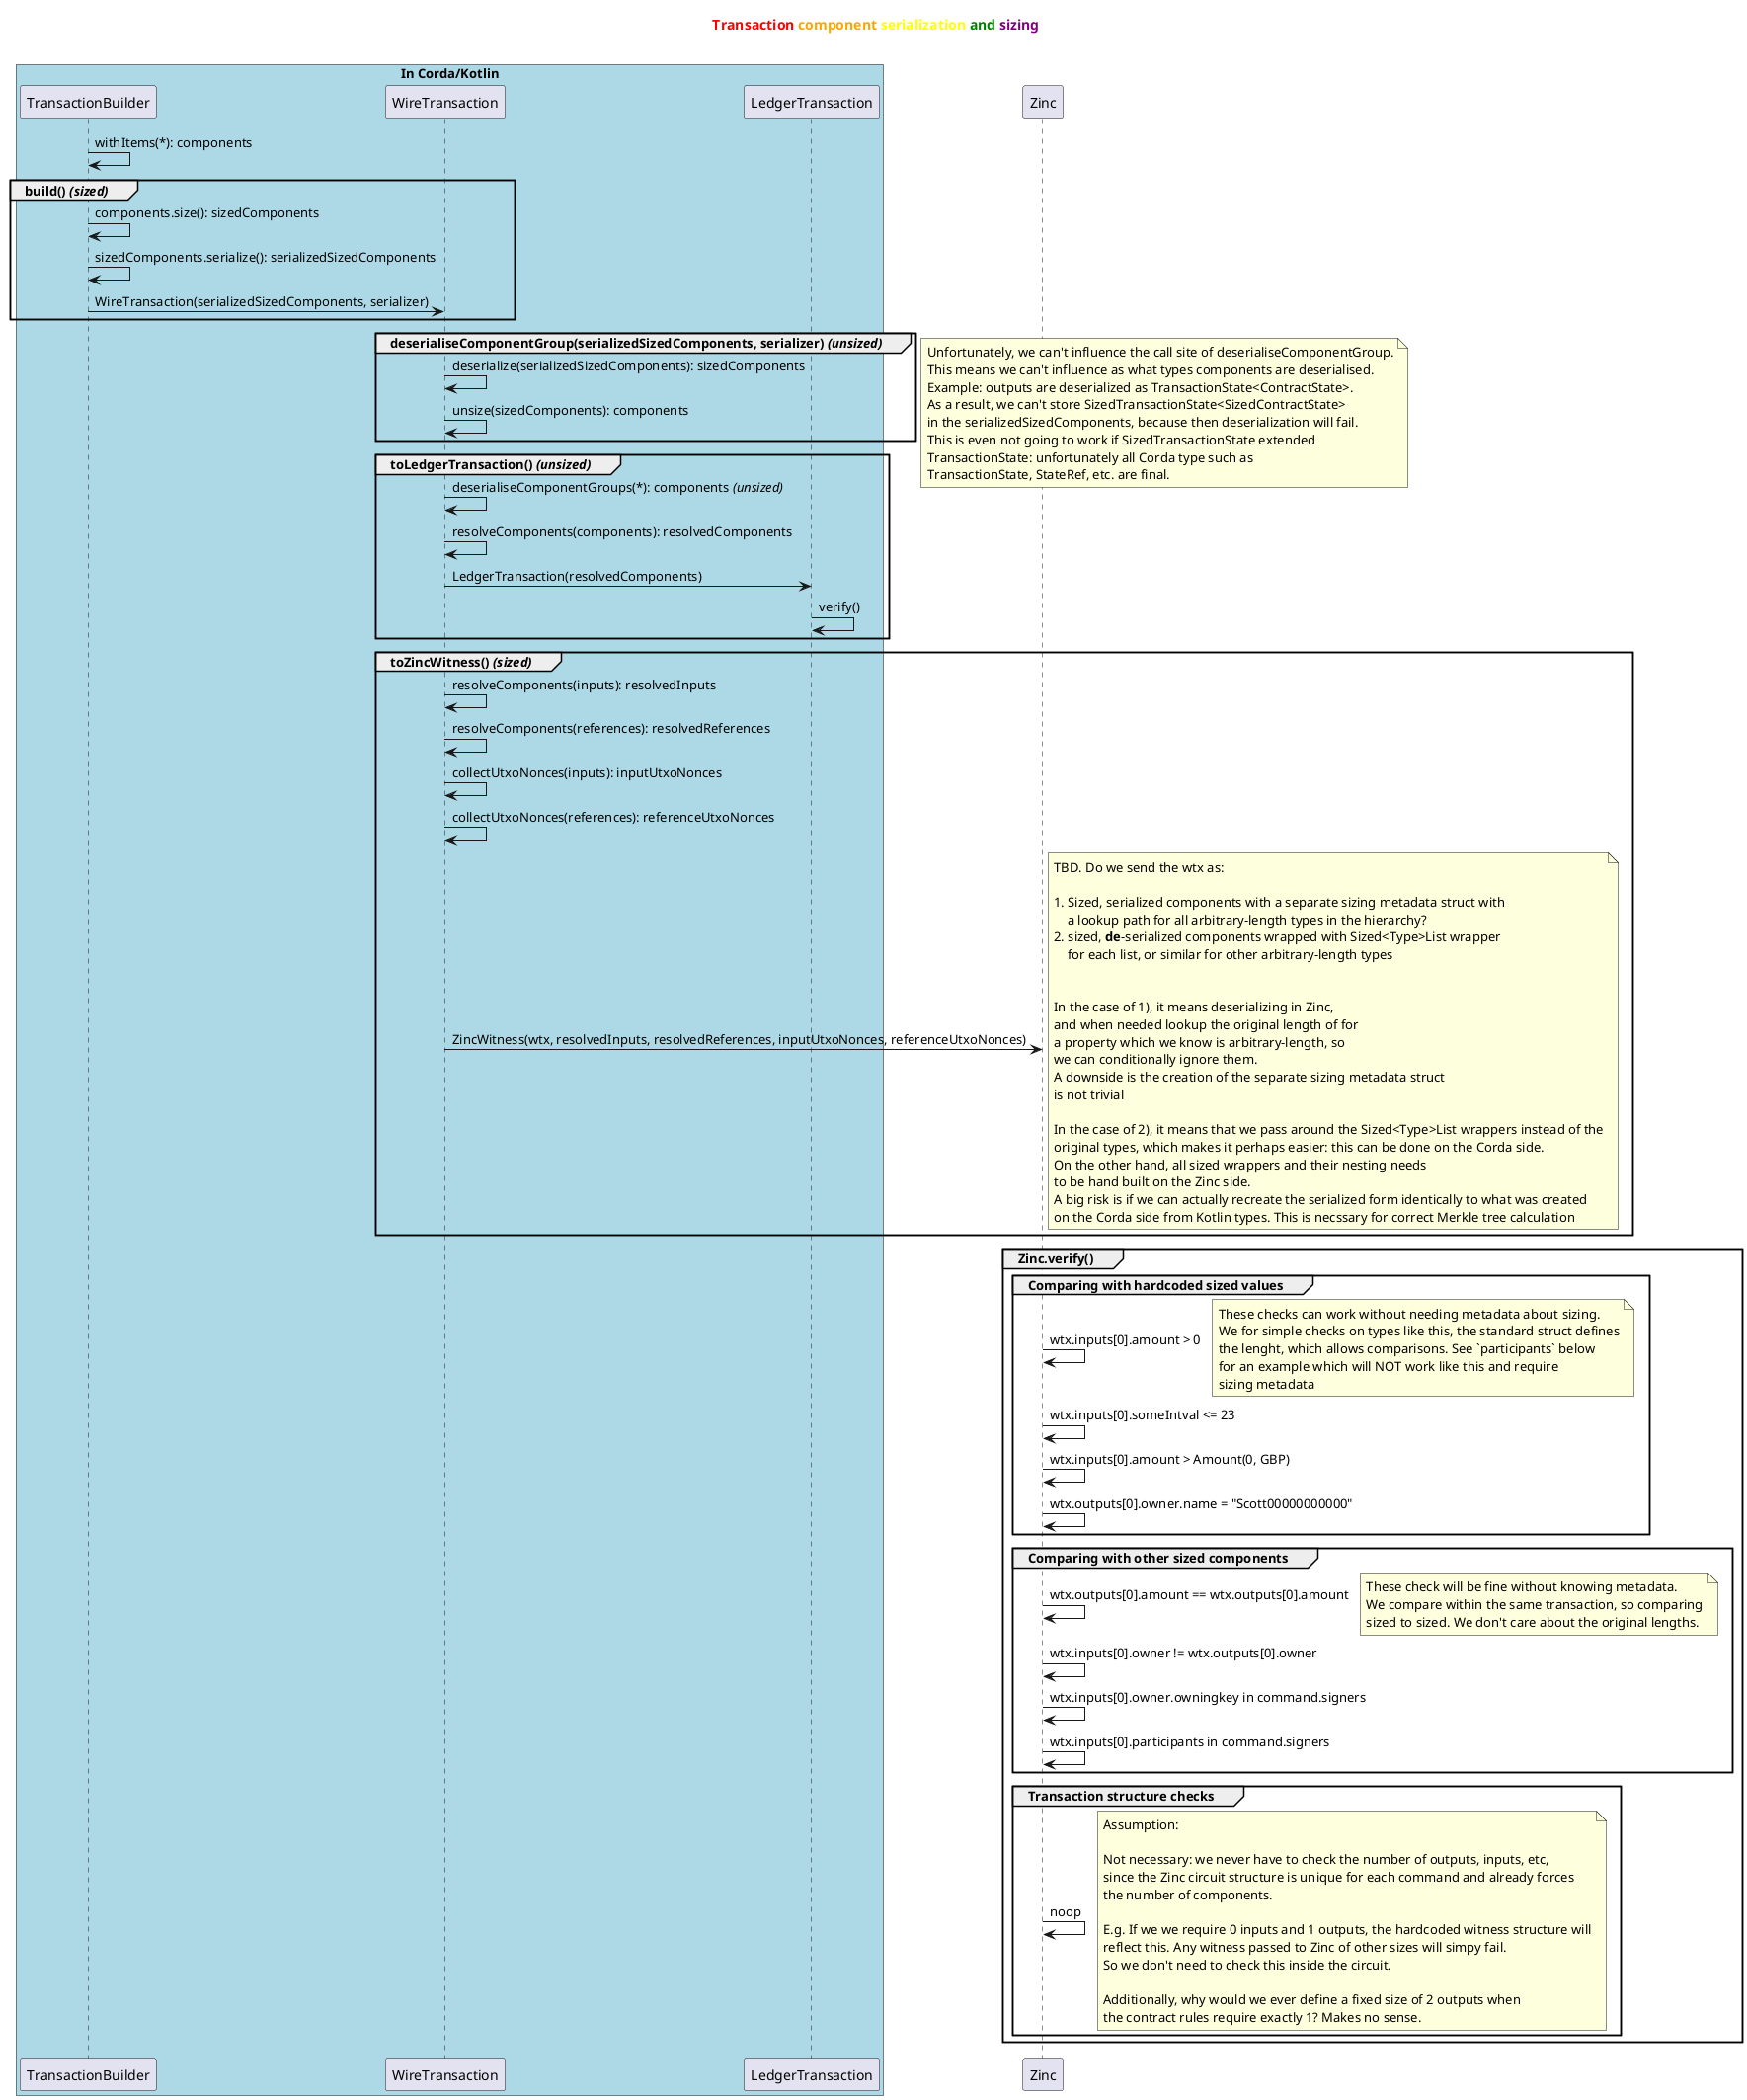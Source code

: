 @startuml
title
<b><font color=red>Transaction</font> <font color=orange>component</font> <font color=yellow>serialization</font> <font color=green>and</font> <font color=purple>sizing</font></b>

end title

skinparam backgroundColor white

box "In Corda/Kotlin" #LightBlue
    participant txb as "TransactionBuilder"
    participant wtx as "WireTransaction"
    participant ltx as "LedgerTransaction"
end box
participant znc as "Zinc"

txb -> txb: withItems(*): components

group build() <i>(sized)</i>
    txb -> txb: components.size(): sizedComponents
    txb -> txb: sizedComponents.serialize(): serializedSizedComponents
    txb -> wtx: WireTransaction(serializedSizedComponents, serializer)
end group

group deserialiseComponentGroup(serializedSizedComponents, serializer) <i>(unsized)</i>
    wtx -> wtx: deserialize(serializedSizedComponents): sizedComponents
    wtx -> wtx: unsize(sizedComponents): components
end group
    note right
        Unfortunately, we can't influence the call site of deserialiseComponentGroup.
        This means we can't influence as what types components are deserialised.
        Example: outputs are deserialized as TransactionState<ContractState>.
        As a result, we can't store SizedTransactionState<SizedContractState>
        in the serializedSizedComponents, because then deserialization will fail.
        This is even not going to work if SizedTransactionState extended
        TransactionState: unfortunately all Corda type such as
        TransactionState, StateRef, etc. are final.
    end note

group toLedgerTransaction() <i>(unsized)</i>
    wtx -> wtx: deserialiseComponentGroups(*): components <i>(unsized)</i>
    wtx -> wtx: resolveComponents(components): resolvedComponents
    wtx -> ltx: LedgerTransaction(resolvedComponents)
    ltx -> ltx: verify()
end group

group toZincWitness() <i>(sized)</i>
    wtx -> wtx: resolveComponents(inputs): resolvedInputs
    wtx -> wtx: resolveComponents(references): resolvedReferences
    wtx -> wtx: collectUtxoNonces(inputs): inputUtxoNonces
    wtx -> wtx: collectUtxoNonces(references): referenceUtxoNonces
    wtx -> znc: ZincWitness(wtx, resolvedInputs, resolvedReferences, inputUtxoNonces, referenceUtxoNonces)
        note right
            TBD. Do we send the wtx as:

            1. Sized, serialized components with a separate sizing metadata struct with
                a lookup path for all arbitrary-length types in the hierarchy?
            2. sized, <b>de</b>-serialized components wrapped with Sized<Type>List wrapper
                for each list, or similar for other arbitrary-length types


            In the case of 1), it means deserializing in Zinc,
            and when needed lookup the original length of for
            a property which we know is arbitrary-length, so
            we can conditionally ignore them.
            A downside is the creation of the separate sizing metadata struct
            is not trivial

            In the case of 2), it means that we pass around the Sized<Type>List wrappers instead of the
            original types, which makes it perhaps easier: this can be done on the Corda side.
            On the other hand, all sized wrappers and their nesting needs
            to be hand built on the Zinc side.
            A big risk is if we can actually recreate the serialized form identically to what was created
            on the Corda side from Kotlin types. This is necssary for correct Merkle tree calculation
        end note
end group

group Zinc.verify()

    group Comparing with hardcoded sized values
        znc -> znc: wtx.inputs[0].amount > 0
            note right
                These checks can work without needing metadata about sizing.
                We for simple checks on types like this, the standard struct defines
                the lenght, which allows comparisons. See `participants` below
                for an example which will NOT work like this and require
                sizing metadata
            end note
        znc -> znc: wtx.inputs[0].someIntval <= 23
        znc -> znc: wtx.inputs[0].amount > Amount(0, GBP)
        znc -> znc: wtx.outputs[0].owner.name = "Scott00000000000"
    end group

    group Comparing with other sized components
        znc -> znc: wtx.outputs[0].amount == wtx.outputs[0].amount
            note right
                These check will be fine without knowing metadata.
                We compare within the same transaction, so comparing
                sized to sized. We don't care about the original lengths.
            end note
        znc -> znc: wtx.inputs[0].owner != wtx.outputs[0].owner
        znc -> znc: wtx.inputs[0].owner.owningkey in command.signers
        znc -> znc: wtx.inputs[0].participants in command.signers
    end group

    group Transaction structure checks
    znc -> znc: noop
        note right
            Assumption:

            Not necessary: we never have to check the number of outputs, inputs, etc,
            since the Zinc circuit structure is unique for each command and already forces
            the number of components.

            E.g. If we we require 0 inputs and 1 outputs, the hardcoded witness structure will
            reflect this. Any witness passed to Zinc of other sizes will simpy fail.
            So we don't need to check this inside the circuit.

            Additionally, why would we ever define a fixed size of 2 outputs when
            the contract rules require exactly 1? Makes no sense.
        end note
    end group
end group
@enduml